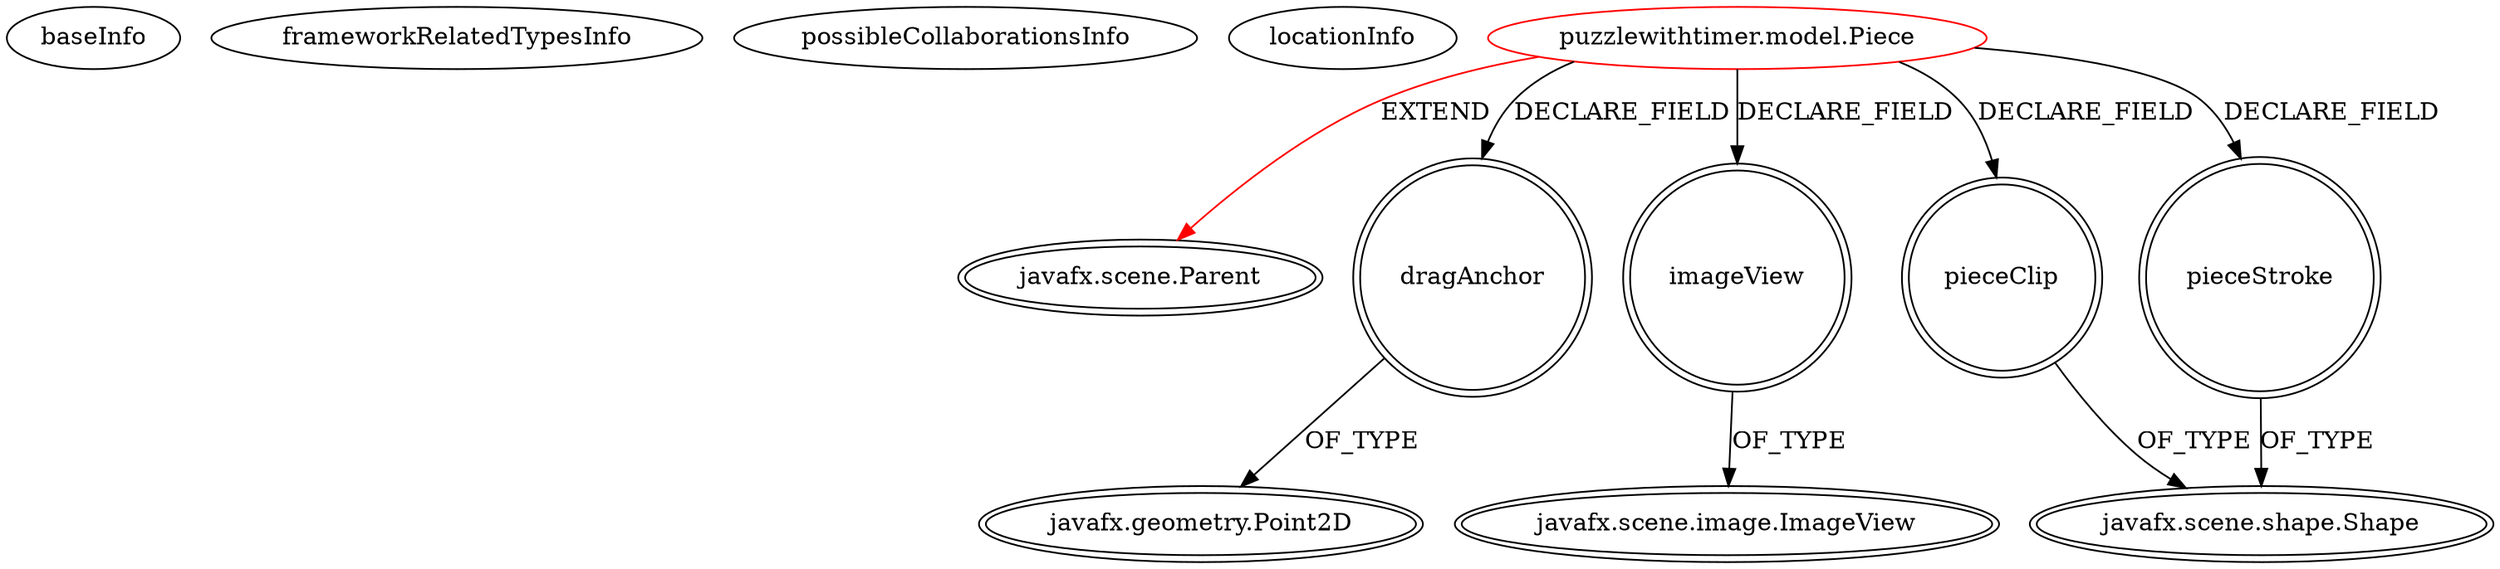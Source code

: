 digraph {
baseInfo[graphId=4896,category="extension_graph",isAnonymous=false,possibleRelation=false]
frameworkRelatedTypesInfo[0="javafx.scene.Parent"]
possibleCollaborationsInfo[]
locationInfo[projectName="youseke-digitalclock",filePath="/youseke-digitalclock/digitalclock-master/src/puzzlewithtimer/model/Piece.java",contextSignature="Piece",graphId="4896"]
0[label="puzzlewithtimer.model.Piece",vertexType="ROOT_CLIENT_CLASS_DECLARATION",isFrameworkType=false,color=red]
1[label="javafx.scene.Parent",vertexType="FRAMEWORK_CLASS_TYPE",isFrameworkType=true,peripheries=2]
2[label="dragAnchor",vertexType="FIELD_DECLARATION",isFrameworkType=true,peripheries=2,shape=circle]
3[label="javafx.geometry.Point2D",vertexType="FRAMEWORK_CLASS_TYPE",isFrameworkType=true,peripheries=2]
4[label="imageView",vertexType="FIELD_DECLARATION",isFrameworkType=true,peripheries=2,shape=circle]
5[label="javafx.scene.image.ImageView",vertexType="FRAMEWORK_CLASS_TYPE",isFrameworkType=true,peripheries=2]
6[label="pieceClip",vertexType="FIELD_DECLARATION",isFrameworkType=true,peripheries=2,shape=circle]
7[label="javafx.scene.shape.Shape",vertexType="FRAMEWORK_CLASS_TYPE",isFrameworkType=true,peripheries=2]
8[label="pieceStroke",vertexType="FIELD_DECLARATION",isFrameworkType=true,peripheries=2,shape=circle]
0->1[label="EXTEND",color=red]
0->2[label="DECLARE_FIELD"]
2->3[label="OF_TYPE"]
0->4[label="DECLARE_FIELD"]
4->5[label="OF_TYPE"]
0->6[label="DECLARE_FIELD"]
6->7[label="OF_TYPE"]
0->8[label="DECLARE_FIELD"]
8->7[label="OF_TYPE"]
}
